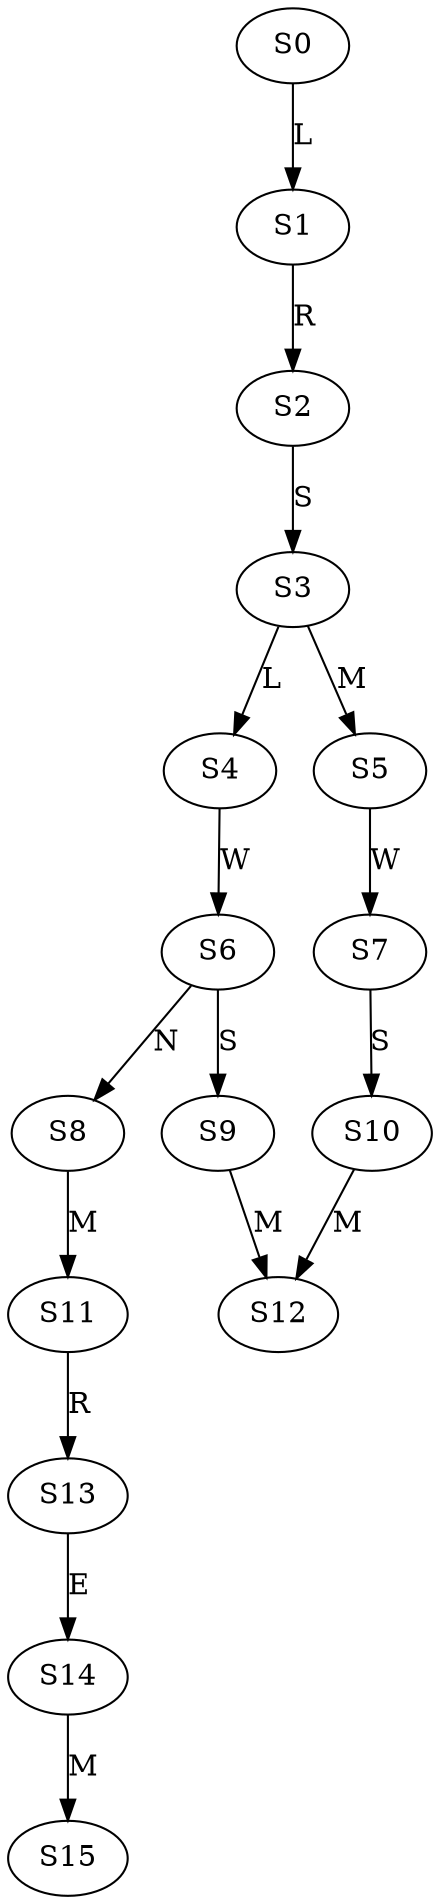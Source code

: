 strict digraph  {
	S0 -> S1 [ label = L ];
	S1 -> S2 [ label = R ];
	S2 -> S3 [ label = S ];
	S3 -> S4 [ label = L ];
	S3 -> S5 [ label = M ];
	S4 -> S6 [ label = W ];
	S5 -> S7 [ label = W ];
	S6 -> S8 [ label = N ];
	S6 -> S9 [ label = S ];
	S7 -> S10 [ label = S ];
	S8 -> S11 [ label = M ];
	S9 -> S12 [ label = M ];
	S10 -> S12 [ label = M ];
	S11 -> S13 [ label = R ];
	S13 -> S14 [ label = E ];
	S14 -> S15 [ label = M ];
}
